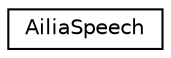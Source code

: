 digraph "Graphical Class Hierarchy"
{
  edge [fontname="Helvetica",fontsize="10",labelfontname="Helvetica",labelfontsize="10"];
  node [fontname="Helvetica",fontsize="10",shape=record];
  rankdir="LR";
  Node0 [label="AiliaSpeech",height=0.2,width=0.4,color="black", fillcolor="white", style="filled",URL="$classAiliaSpeech.html"];
}
